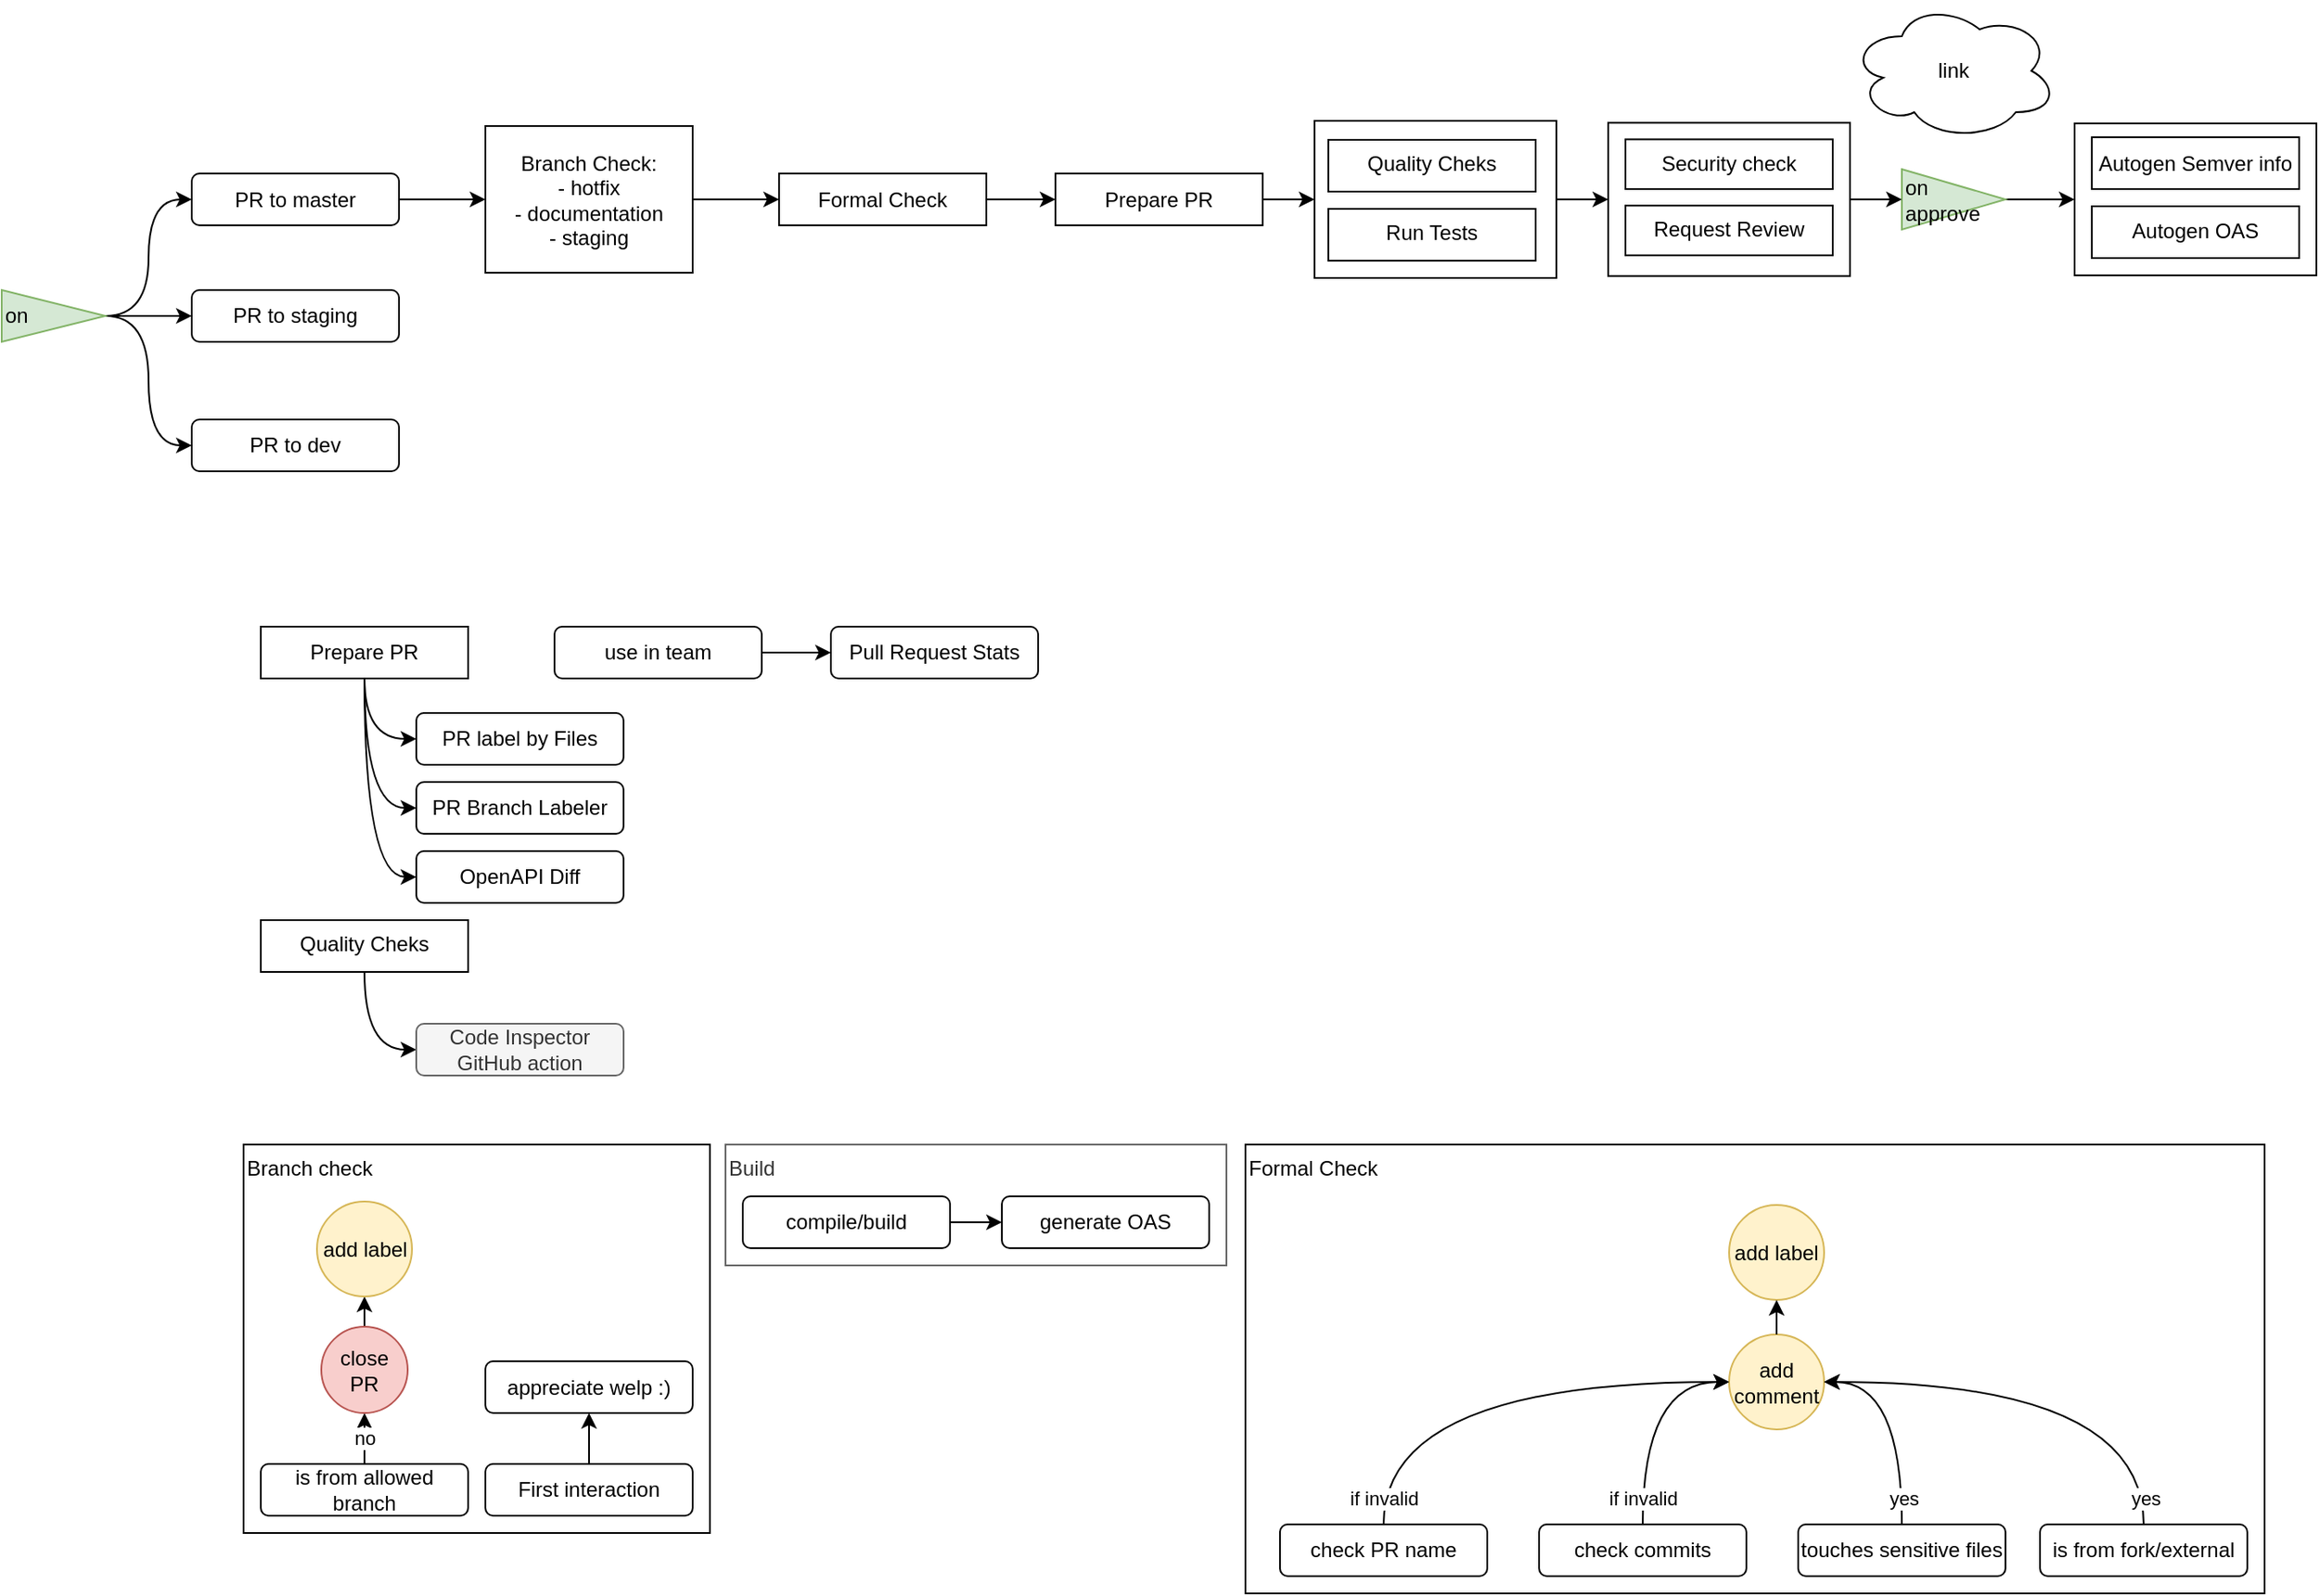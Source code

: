 <mxfile version="15.4.0" type="device"><diagram id="6HwyPjNU8aFSBtjDPKmw" name="Seite-1"><mxGraphModel dx="1408" dy="808" grid="1" gridSize="10" guides="1" tooltips="1" connect="1" arrows="1" fold="1" page="1" pageScale="1" pageWidth="827" pageHeight="1169" math="0" shadow="0"><root><mxCell id="0"/><mxCell id="1" parent="0"/><mxCell id="W2b7HxZiZ88uyKAM-BrY-103" value="" style="rounded=0;whiteSpace=wrap;html=1;fillColor=none;verticalAlign=top;" vertex="1" parent="1"><mxGeometry x="760" y="207" width="140" height="91" as="geometry"/></mxCell><mxCell id="W2b7HxZiZ88uyKAM-BrY-88" value="Branch check" style="rounded=0;whiteSpace=wrap;html=1;fillColor=none;verticalAlign=top;align=left;" vertex="1" parent="1"><mxGeometry x="140" y="800" width="270" height="225" as="geometry"/></mxCell><mxCell id="4jbMStz71QgJ0EDVcaD0-5" style="edgeStyle=orthogonalEdgeStyle;rounded=0;orthogonalLoop=1;jettySize=auto;html=1;exitX=1;exitY=0.5;exitDx=0;exitDy=0;entryX=0;entryY=0.5;entryDx=0;entryDy=0;" parent="1" source="4jbMStz71QgJ0EDVcaD0-1" target="4jbMStz71QgJ0EDVcaD0-3" edge="1"><mxGeometry relative="1" as="geometry"/></mxCell><mxCell id="4jbMStz71QgJ0EDVcaD0-6" style="edgeStyle=orthogonalEdgeStyle;rounded=0;orthogonalLoop=1;jettySize=auto;html=1;exitX=1;exitY=0.5;exitDx=0;exitDy=0;entryX=0;entryY=0.5;entryDx=0;entryDy=0;curved=1;" parent="1" source="4jbMStz71QgJ0EDVcaD0-1" target="4jbMStz71QgJ0EDVcaD0-2" edge="1"><mxGeometry relative="1" as="geometry"/></mxCell><mxCell id="4jbMStz71QgJ0EDVcaD0-7" style="edgeStyle=orthogonalEdgeStyle;curved=1;rounded=0;orthogonalLoop=1;jettySize=auto;html=1;exitX=1;exitY=0.5;exitDx=0;exitDy=0;entryX=0;entryY=0.5;entryDx=0;entryDy=0;" parent="1" source="4jbMStz71QgJ0EDVcaD0-1" target="4jbMStz71QgJ0EDVcaD0-4" edge="1"><mxGeometry relative="1" as="geometry"/></mxCell><mxCell id="4jbMStz71QgJ0EDVcaD0-1" value="on" style="triangle;whiteSpace=wrap;html=1;align=left;fillColor=#d5e8d4;strokeColor=#82b366;" parent="1" vertex="1"><mxGeometry y="305" width="60" height="30" as="geometry"/></mxCell><mxCell id="W2b7HxZiZ88uyKAM-BrY-114" style="edgeStyle=orthogonalEdgeStyle;curved=1;rounded=0;orthogonalLoop=1;jettySize=auto;html=1;exitX=1;exitY=0.5;exitDx=0;exitDy=0;entryX=0;entryY=0.5;entryDx=0;entryDy=0;" edge="1" parent="1" source="4jbMStz71QgJ0EDVcaD0-2" target="W2b7HxZiZ88uyKAM-BrY-108"><mxGeometry relative="1" as="geometry"/></mxCell><mxCell id="4jbMStz71QgJ0EDVcaD0-2" value="PR to master" style="rounded=1;whiteSpace=wrap;html=1;" parent="1" vertex="1"><mxGeometry x="110" y="237.5" width="120" height="30" as="geometry"/></mxCell><mxCell id="4jbMStz71QgJ0EDVcaD0-3" value="PR to staging" style="rounded=1;whiteSpace=wrap;html=1;" parent="1" vertex="1"><mxGeometry x="110" y="305" width="120" height="30" as="geometry"/></mxCell><mxCell id="4jbMStz71QgJ0EDVcaD0-4" value="PR to dev" style="rounded=1;whiteSpace=wrap;html=1;" parent="1" vertex="1"><mxGeometry x="110" y="380" width="120" height="30" as="geometry"/></mxCell><mxCell id="4jbMStz71QgJ0EDVcaD0-19" value="" style="edgeStyle=orthogonalEdgeStyle;curved=1;rounded=0;orthogonalLoop=1;jettySize=auto;html=1;" parent="1" source="4jbMStz71QgJ0EDVcaD0-15" target="4jbMStz71QgJ0EDVcaD0-18" edge="1"><mxGeometry relative="1" as="geometry"/></mxCell><mxCell id="4jbMStz71QgJ0EDVcaD0-15" value="use in team" style="rounded=1;whiteSpace=wrap;html=1;" parent="1" vertex="1"><mxGeometry x="320" y="500" width="120" height="30" as="geometry"/></mxCell><mxCell id="4jbMStz71QgJ0EDVcaD0-18" value="Pull Request Stats" style="rounded=1;whiteSpace=wrap;html=1;" parent="1" vertex="1"><mxGeometry x="480" y="500" width="120" height="30" as="geometry"/></mxCell><mxCell id="4jbMStz71QgJ0EDVcaD0-23" style="edgeStyle=orthogonalEdgeStyle;curved=1;rounded=0;orthogonalLoop=1;jettySize=auto;html=1;exitX=0.5;exitY=1;exitDx=0;exitDy=0;entryX=0;entryY=0.5;entryDx=0;entryDy=0;" parent="1" source="4jbMStz71QgJ0EDVcaD0-21" target="4jbMStz71QgJ0EDVcaD0-22" edge="1"><mxGeometry relative="1" as="geometry"/></mxCell><mxCell id="4jbMStz71QgJ0EDVcaD0-25" style="edgeStyle=orthogonalEdgeStyle;curved=1;rounded=0;orthogonalLoop=1;jettySize=auto;html=1;exitX=0.5;exitY=1;exitDx=0;exitDy=0;entryX=0;entryY=0.5;entryDx=0;entryDy=0;" parent="1" source="4jbMStz71QgJ0EDVcaD0-21" target="4jbMStz71QgJ0EDVcaD0-24" edge="1"><mxGeometry relative="1" as="geometry"/></mxCell><mxCell id="W2b7HxZiZ88uyKAM-BrY-119" style="edgeStyle=orthogonalEdgeStyle;curved=1;rounded=0;orthogonalLoop=1;jettySize=auto;html=1;exitX=0.5;exitY=1;exitDx=0;exitDy=0;entryX=0;entryY=0.5;entryDx=0;entryDy=0;" edge="1" parent="1" source="4jbMStz71QgJ0EDVcaD0-21" target="W2b7HxZiZ88uyKAM-BrY-71"><mxGeometry relative="1" as="geometry"/></mxCell><mxCell id="4jbMStz71QgJ0EDVcaD0-21" value="Prepare PR" style="rounded=0;whiteSpace=wrap;html=1;align=center;" parent="1" vertex="1"><mxGeometry x="150" y="500" width="120" height="30" as="geometry"/></mxCell><mxCell id="4jbMStz71QgJ0EDVcaD0-22" value="PR label by Files" style="rounded=1;whiteSpace=wrap;html=1;" parent="1" vertex="1"><mxGeometry x="240" y="550" width="120" height="30" as="geometry"/></mxCell><mxCell id="4jbMStz71QgJ0EDVcaD0-24" value="PR Branch Labeler" style="rounded=1;whiteSpace=wrap;html=1;" parent="1" vertex="1"><mxGeometry x="240" y="590" width="120" height="30" as="geometry"/></mxCell><mxCell id="W2b7HxZiZ88uyKAM-BrY-14" style="edgeStyle=orthogonalEdgeStyle;curved=1;rounded=0;orthogonalLoop=1;jettySize=auto;html=1;exitX=0.5;exitY=1;exitDx=0;exitDy=0;entryX=0;entryY=0.5;entryDx=0;entryDy=0;" edge="1" parent="1" source="W2b7HxZiZ88uyKAM-BrY-11" target="W2b7HxZiZ88uyKAM-BrY-13"><mxGeometry relative="1" as="geometry"/></mxCell><mxCell id="W2b7HxZiZ88uyKAM-BrY-11" value="Quality Cheks" style="rounded=0;whiteSpace=wrap;html=1;fillColor=none;verticalAlign=top;" vertex="1" parent="1"><mxGeometry x="150" y="670" width="120" height="30" as="geometry"/></mxCell><mxCell id="W2b7HxZiZ88uyKAM-BrY-13" value="Code Inspector GitHub action" style="rounded=1;whiteSpace=wrap;html=1;fillColor=#f5f5f5;strokeColor=#666666;fontColor=#333333;" vertex="1" parent="1"><mxGeometry x="240" y="730" width="120" height="30" as="geometry"/></mxCell><mxCell id="W2b7HxZiZ88uyKAM-BrY-22" value="" style="edgeStyle=orthogonalEdgeStyle;curved=1;rounded=0;orthogonalLoop=1;jettySize=auto;html=1;" edge="1" parent="1" source="W2b7HxZiZ88uyKAM-BrY-15" target="W2b7HxZiZ88uyKAM-BrY-21"><mxGeometry relative="1" as="geometry"/></mxCell><mxCell id="W2b7HxZiZ88uyKAM-BrY-15" value="First interaction" style="rounded=1;whiteSpace=wrap;html=1;" vertex="1" parent="1"><mxGeometry x="280" y="985" width="120" height="30" as="geometry"/></mxCell><mxCell id="W2b7HxZiZ88uyKAM-BrY-21" value="appreciate welp :)" style="rounded=1;whiteSpace=wrap;html=1;" vertex="1" parent="1"><mxGeometry x="280" y="925.5" width="120" height="30" as="geometry"/></mxCell><mxCell id="W2b7HxZiZ88uyKAM-BrY-122" style="edgeStyle=orthogonalEdgeStyle;curved=1;rounded=0;orthogonalLoop=1;jettySize=auto;html=1;exitX=1;exitY=0.5;exitDx=0;exitDy=0;entryX=0;entryY=0.5;entryDx=0;entryDy=0;" edge="1" parent="1" source="W2b7HxZiZ88uyKAM-BrY-34" target="W2b7HxZiZ88uyKAM-BrY-103"><mxGeometry relative="1" as="geometry"/></mxCell><mxCell id="W2b7HxZiZ88uyKAM-BrY-34" value="Prepare PR" style="rounded=0;whiteSpace=wrap;html=1;align=center;" vertex="1" parent="1"><mxGeometry x="610" y="237.5" width="120" height="30" as="geometry"/></mxCell><mxCell id="W2b7HxZiZ88uyKAM-BrY-73" value="Quality Cheks" style="rounded=0;whiteSpace=wrap;html=1;fillColor=none;verticalAlign=top;" vertex="1" parent="1"><mxGeometry x="768" y="218" width="120" height="30" as="geometry"/></mxCell><mxCell id="W2b7HxZiZ88uyKAM-BrY-76" value="Run Tests" style="rounded=0;whiteSpace=wrap;html=1;verticalAlign=top;" vertex="1" parent="1"><mxGeometry x="768" y="258" width="120" height="30" as="geometry"/></mxCell><mxCell id="W2b7HxZiZ88uyKAM-BrY-128" style="edgeStyle=orthogonalEdgeStyle;curved=1;rounded=0;orthogonalLoop=1;jettySize=auto;html=1;exitX=1;exitY=0.5;exitDx=0;exitDy=0;entryX=0;entryY=0.5;entryDx=0;entryDy=0;" edge="1" parent="1" source="W2b7HxZiZ88uyKAM-BrY-81" target="W2b7HxZiZ88uyKAM-BrY-124"><mxGeometry relative="1" as="geometry"/></mxCell><mxCell id="W2b7HxZiZ88uyKAM-BrY-81" value="on approve" style="triangle;whiteSpace=wrap;html=1;fillColor=#d5e8d4;verticalAlign=middle;strokeColor=#82b366;align=left;" vertex="1" parent="1"><mxGeometry x="1100" y="235" width="60" height="35" as="geometry"/></mxCell><mxCell id="W2b7HxZiZ88uyKAM-BrY-107" value="no" style="edgeStyle=orthogonalEdgeStyle;curved=1;rounded=0;orthogonalLoop=1;jettySize=auto;html=1;exitX=0.5;exitY=0;exitDx=0;exitDy=0;entryX=0.5;entryY=1;entryDx=0;entryDy=0;" edge="1" parent="1" source="4jbMStz71QgJ0EDVcaD0-8" target="4jbMStz71QgJ0EDVcaD0-10"><mxGeometry relative="1" as="geometry"/></mxCell><mxCell id="4jbMStz71QgJ0EDVcaD0-8" value="is from allowed branch" style="rounded=1;whiteSpace=wrap;html=1;" parent="1" vertex="1"><mxGeometry x="150" y="985" width="120" height="30" as="geometry"/></mxCell><mxCell id="W2b7HxZiZ88uyKAM-BrY-87" style="edgeStyle=orthogonalEdgeStyle;curved=1;rounded=0;orthogonalLoop=1;jettySize=auto;html=1;exitX=0.5;exitY=0;exitDx=0;exitDy=0;" edge="1" parent="1" source="4jbMStz71QgJ0EDVcaD0-10" target="W2b7HxZiZ88uyKAM-BrY-86"><mxGeometry relative="1" as="geometry"/></mxCell><mxCell id="4jbMStz71QgJ0EDVcaD0-10" value="close PR" style="ellipse;whiteSpace=wrap;html=1;aspect=fixed;fillColor=#f8cecc;strokeColor=#b85450;" parent="1" vertex="1"><mxGeometry x="185" y="905.5" width="50" height="50" as="geometry"/></mxCell><mxCell id="W2b7HxZiZ88uyKAM-BrY-86" value="add label" style="ellipse;whiteSpace=wrap;html=1;aspect=fixed;fillColor=#fff2cc;strokeColor=#d6b656;" vertex="1" parent="1"><mxGeometry x="182.5" y="833" width="55" height="55" as="geometry"/></mxCell><mxCell id="W2b7HxZiZ88uyKAM-BrY-102" style="edgeStyle=orthogonalEdgeStyle;curved=1;rounded=0;orthogonalLoop=1;jettySize=auto;html=1;exitX=1;exitY=0.5;exitDx=0;exitDy=0;entryX=0;entryY=0.5;entryDx=0;entryDy=0;" edge="1" parent="1" source="W2b7HxZiZ88uyKAM-BrY-97" target="W2b7HxZiZ88uyKAM-BrY-81"><mxGeometry relative="1" as="geometry"/></mxCell><mxCell id="W2b7HxZiZ88uyKAM-BrY-105" style="edgeStyle=orthogonalEdgeStyle;curved=1;rounded=0;orthogonalLoop=1;jettySize=auto;html=1;exitX=1;exitY=0.5;exitDx=0;exitDy=0;entryX=0;entryY=0.5;entryDx=0;entryDy=0;" edge="1" parent="1" source="W2b7HxZiZ88uyKAM-BrY-103" target="W2b7HxZiZ88uyKAM-BrY-97"><mxGeometry relative="1" as="geometry"/></mxCell><mxCell id="W2b7HxZiZ88uyKAM-BrY-116" style="edgeStyle=orthogonalEdgeStyle;curved=1;rounded=0;orthogonalLoop=1;jettySize=auto;html=1;exitX=1;exitY=0.5;exitDx=0;exitDy=0;entryX=0;entryY=0.5;entryDx=0;entryDy=0;" edge="1" parent="1" source="W2b7HxZiZ88uyKAM-BrY-108" target="W2b7HxZiZ88uyKAM-BrY-115"><mxGeometry relative="1" as="geometry"/></mxCell><mxCell id="W2b7HxZiZ88uyKAM-BrY-108" value="Branch Check:&lt;br&gt;- hotfix&lt;br&gt;- documentation&lt;br&gt;- staging" style="rounded=0;whiteSpace=wrap;html=1;align=center;" vertex="1" parent="1"><mxGeometry x="280" y="210" width="120" height="85" as="geometry"/></mxCell><mxCell id="W2b7HxZiZ88uyKAM-BrY-112" value="" style="group" vertex="1" connectable="0" parent="1"><mxGeometry x="419" y="800" width="290" height="70" as="geometry"/></mxCell><mxCell id="W2b7HxZiZ88uyKAM-BrY-69" value="Build" style="rounded=0;whiteSpace=wrap;html=1;align=left;fillColor=none;strokeColor=#666666;fontColor=#333333;verticalAlign=top;" vertex="1" parent="W2b7HxZiZ88uyKAM-BrY-112"><mxGeometry width="290" height="70" as="geometry"/></mxCell><mxCell id="W2b7HxZiZ88uyKAM-BrY-39" value="compile/build" style="rounded=1;whiteSpace=wrap;html=1;" vertex="1" parent="W2b7HxZiZ88uyKAM-BrY-112"><mxGeometry x="10" y="30" width="120" height="30" as="geometry"/></mxCell><mxCell id="W2b7HxZiZ88uyKAM-BrY-42" value="generate OAS" style="rounded=1;whiteSpace=wrap;html=1;" vertex="1" parent="W2b7HxZiZ88uyKAM-BrY-112"><mxGeometry x="160" y="30" width="120" height="30" as="geometry"/></mxCell><mxCell id="W2b7HxZiZ88uyKAM-BrY-43" style="edgeStyle=orthogonalEdgeStyle;curved=1;rounded=0;orthogonalLoop=1;jettySize=auto;html=1;exitX=1;exitY=0.5;exitDx=0;exitDy=0;" edge="1" parent="W2b7HxZiZ88uyKAM-BrY-112" source="W2b7HxZiZ88uyKAM-BrY-39" target="W2b7HxZiZ88uyKAM-BrY-42"><mxGeometry x="-10" y="-190" as="geometry"/></mxCell><mxCell id="W2b7HxZiZ88uyKAM-BrY-113" value="" style="group" vertex="1" connectable="0" parent="1"><mxGeometry x="720" y="800" width="590" height="260" as="geometry"/></mxCell><mxCell id="W2b7HxZiZ88uyKAM-BrY-1" value="Formal Check" style="rounded=0;whiteSpace=wrap;html=1;align=left;verticalAlign=top;fillColor=none;" vertex="1" parent="W2b7HxZiZ88uyKAM-BrY-113"><mxGeometry width="590" height="260" as="geometry"/></mxCell><mxCell id="4jbMStz71QgJ0EDVcaD0-13" value="check PR name" style="rounded=1;whiteSpace=wrap;html=1;" parent="W2b7HxZiZ88uyKAM-BrY-113" vertex="1"><mxGeometry x="20" y="220" width="120" height="30" as="geometry"/></mxCell><mxCell id="W2b7HxZiZ88uyKAM-BrY-3" value="check commits" style="rounded=1;whiteSpace=wrap;html=1;" vertex="1" parent="W2b7HxZiZ88uyKAM-BrY-113"><mxGeometry x="170" y="220" width="120" height="30" as="geometry"/></mxCell><mxCell id="W2b7HxZiZ88uyKAM-BrY-7" value="add comment" style="ellipse;whiteSpace=wrap;html=1;aspect=fixed;fillColor=#fff2cc;strokeColor=#d6b656;" vertex="1" parent="W2b7HxZiZ88uyKAM-BrY-113"><mxGeometry x="280" y="110" width="55" height="55" as="geometry"/></mxCell><mxCell id="W2b7HxZiZ88uyKAM-BrY-8" value="if invalid" style="edgeStyle=orthogonalEdgeStyle;rounded=0;orthogonalLoop=1;jettySize=auto;html=1;exitX=0.5;exitY=0;exitDx=0;exitDy=0;entryX=0;entryY=0.5;entryDx=0;entryDy=0;curved=1;" edge="1" parent="W2b7HxZiZ88uyKAM-BrY-113" source="4jbMStz71QgJ0EDVcaD0-13" target="W2b7HxZiZ88uyKAM-BrY-7"><mxGeometry x="-610" y="-45" as="geometry"><mxPoint x="-100" y="26" as="offset"/></mxGeometry></mxCell><mxCell id="W2b7HxZiZ88uyKAM-BrY-9" value="if invalid" style="edgeStyle=orthogonalEdgeStyle;rounded=0;orthogonalLoop=1;jettySize=auto;html=1;exitX=0.5;exitY=0;exitDx=0;exitDy=0;entryX=0;entryY=0.5;entryDx=0;entryDy=0;curved=1;" edge="1" parent="W2b7HxZiZ88uyKAM-BrY-113" source="W2b7HxZiZ88uyKAM-BrY-3" target="W2b7HxZiZ88uyKAM-BrY-7"><mxGeometry x="-610" y="-45" as="geometry"><mxPoint x="-25" y="26" as="offset"/></mxGeometry></mxCell><mxCell id="W2b7HxZiZ88uyKAM-BrY-24" value="yes" style="edgeStyle=orthogonalEdgeStyle;curved=1;rounded=0;orthogonalLoop=1;jettySize=auto;html=1;exitX=0.5;exitY=0;exitDx=0;exitDy=0;entryX=1;entryY=0.5;entryDx=0;entryDy=0;" edge="1" parent="W2b7HxZiZ88uyKAM-BrY-113" source="W2b7HxZiZ88uyKAM-BrY-23" target="W2b7HxZiZ88uyKAM-BrY-7"><mxGeometry x="-610" y="-45" as="geometry"><mxPoint x="23" y="26" as="offset"/></mxGeometry></mxCell><mxCell id="W2b7HxZiZ88uyKAM-BrY-23" value="touches sensitive files" style="rounded=1;whiteSpace=wrap;html=1;" vertex="1" parent="W2b7HxZiZ88uyKAM-BrY-113"><mxGeometry x="320" y="220" width="120" height="30" as="geometry"/></mxCell><mxCell id="W2b7HxZiZ88uyKAM-BrY-25" value="add label" style="ellipse;whiteSpace=wrap;html=1;aspect=fixed;fillColor=#fff2cc;strokeColor=#d6b656;" vertex="1" parent="W2b7HxZiZ88uyKAM-BrY-113"><mxGeometry x="280" y="35" width="55" height="55" as="geometry"/></mxCell><mxCell id="W2b7HxZiZ88uyKAM-BrY-26" style="edgeStyle=orthogonalEdgeStyle;curved=1;rounded=0;orthogonalLoop=1;jettySize=auto;html=1;exitX=0.5;exitY=0;exitDx=0;exitDy=0;entryX=0.5;entryY=1;entryDx=0;entryDy=0;" edge="1" parent="W2b7HxZiZ88uyKAM-BrY-113" source="W2b7HxZiZ88uyKAM-BrY-7" target="W2b7HxZiZ88uyKAM-BrY-25"><mxGeometry x="57.5" y="-10" as="geometry"/></mxCell><mxCell id="W2b7HxZiZ88uyKAM-BrY-31" value="yes" style="edgeStyle=orthogonalEdgeStyle;curved=1;rounded=0;orthogonalLoop=1;jettySize=auto;html=1;exitX=0.5;exitY=0;exitDx=0;exitDy=0;entryX=1;entryY=0.5;entryDx=0;entryDy=0;" edge="1" parent="W2b7HxZiZ88uyKAM-BrY-113" source="W2b7HxZiZ88uyKAM-BrY-28" target="W2b7HxZiZ88uyKAM-BrY-7"><mxGeometry x="-610" y="-45" as="geometry"><mxPoint x="93" y="26" as="offset"/></mxGeometry></mxCell><mxCell id="W2b7HxZiZ88uyKAM-BrY-28" value="is from fork/external" style="rounded=1;whiteSpace=wrap;html=1;" vertex="1" parent="W2b7HxZiZ88uyKAM-BrY-113"><mxGeometry x="460" y="220" width="120" height="30" as="geometry"/></mxCell><mxCell id="W2b7HxZiZ88uyKAM-BrY-121" style="edgeStyle=orthogonalEdgeStyle;curved=1;rounded=0;orthogonalLoop=1;jettySize=auto;html=1;exitX=1;exitY=0.5;exitDx=0;exitDy=0;entryX=0;entryY=0.5;entryDx=0;entryDy=0;" edge="1" parent="1" source="W2b7HxZiZ88uyKAM-BrY-115" target="W2b7HxZiZ88uyKAM-BrY-34"><mxGeometry relative="1" as="geometry"/></mxCell><mxCell id="W2b7HxZiZ88uyKAM-BrY-115" value="Formal Check" style="rounded=0;whiteSpace=wrap;html=1;align=center;" vertex="1" parent="1"><mxGeometry x="450" y="237.5" width="120" height="30" as="geometry"/></mxCell><mxCell id="W2b7HxZiZ88uyKAM-BrY-71" value="OpenAPI Diff" style="rounded=1;whiteSpace=wrap;html=1;" vertex="1" parent="1"><mxGeometry x="240" y="630" width="120" height="30" as="geometry"/></mxCell><mxCell id="W2b7HxZiZ88uyKAM-BrY-123" value="" style="group" vertex="1" connectable="0" parent="1"><mxGeometry x="930" y="208.13" width="140" height="88.75" as="geometry"/></mxCell><mxCell id="W2b7HxZiZ88uyKAM-BrY-97" value="" style="rounded=0;whiteSpace=wrap;html=1;fillColor=none;verticalAlign=top;" vertex="1" parent="W2b7HxZiZ88uyKAM-BrY-123"><mxGeometry width="140" height="88.75" as="geometry"/></mxCell><mxCell id="W2b7HxZiZ88uyKAM-BrY-79" value="Security check" style="rounded=0;whiteSpace=wrap;html=1;verticalAlign=top;" vertex="1" parent="W2b7HxZiZ88uyKAM-BrY-123"><mxGeometry x="10" y="9.595" width="120" height="28.784" as="geometry"/></mxCell><mxCell id="W2b7HxZiZ88uyKAM-BrY-89" value="Request Review" style="rounded=0;whiteSpace=wrap;html=1;verticalAlign=top;" vertex="1" parent="W2b7HxZiZ88uyKAM-BrY-123"><mxGeometry x="10" y="47.973" width="120" height="28.784" as="geometry"/></mxCell><mxCell id="W2b7HxZiZ88uyKAM-BrY-129" value="" style="group" vertex="1" connectable="0" parent="1"><mxGeometry x="1200" y="208.5" width="140" height="88" as="geometry"/></mxCell><mxCell id="W2b7HxZiZ88uyKAM-BrY-124" value="" style="rounded=0;whiteSpace=wrap;html=1;fillColor=none;verticalAlign=top;" vertex="1" parent="W2b7HxZiZ88uyKAM-BrY-129"><mxGeometry width="140" height="88" as="geometry"/></mxCell><mxCell id="W2b7HxZiZ88uyKAM-BrY-125" value="Autogen OAS" style="rounded=0;whiteSpace=wrap;html=1;verticalAlign=top;" vertex="1" parent="W2b7HxZiZ88uyKAM-BrY-129"><mxGeometry x="10" y="48" width="120" height="30" as="geometry"/></mxCell><mxCell id="W2b7HxZiZ88uyKAM-BrY-126" value="Autogen Semver info" style="rounded=0;whiteSpace=wrap;html=1;align=center;" vertex="1" parent="W2b7HxZiZ88uyKAM-BrY-129"><mxGeometry x="10" y="8" width="120" height="30" as="geometry"/></mxCell><UserObject label="&lt;div&gt;&lt;span&gt;link&lt;/span&gt;&lt;/div&gt;" link="https://github.community/t/feature-request-trigger-action-on-pull-request-approved/18413/2" linkTarget="_blank" id="W2b7HxZiZ88uyKAM-BrY-130"><mxCell style="ellipse;shape=cloud;whiteSpace=wrap;html=1;verticalAlign=middle;align=center;" vertex="1" parent="1"><mxGeometry x="1070" y="138" width="120" height="80" as="geometry"/></mxCell></UserObject></root></mxGraphModel></diagram></mxfile>
